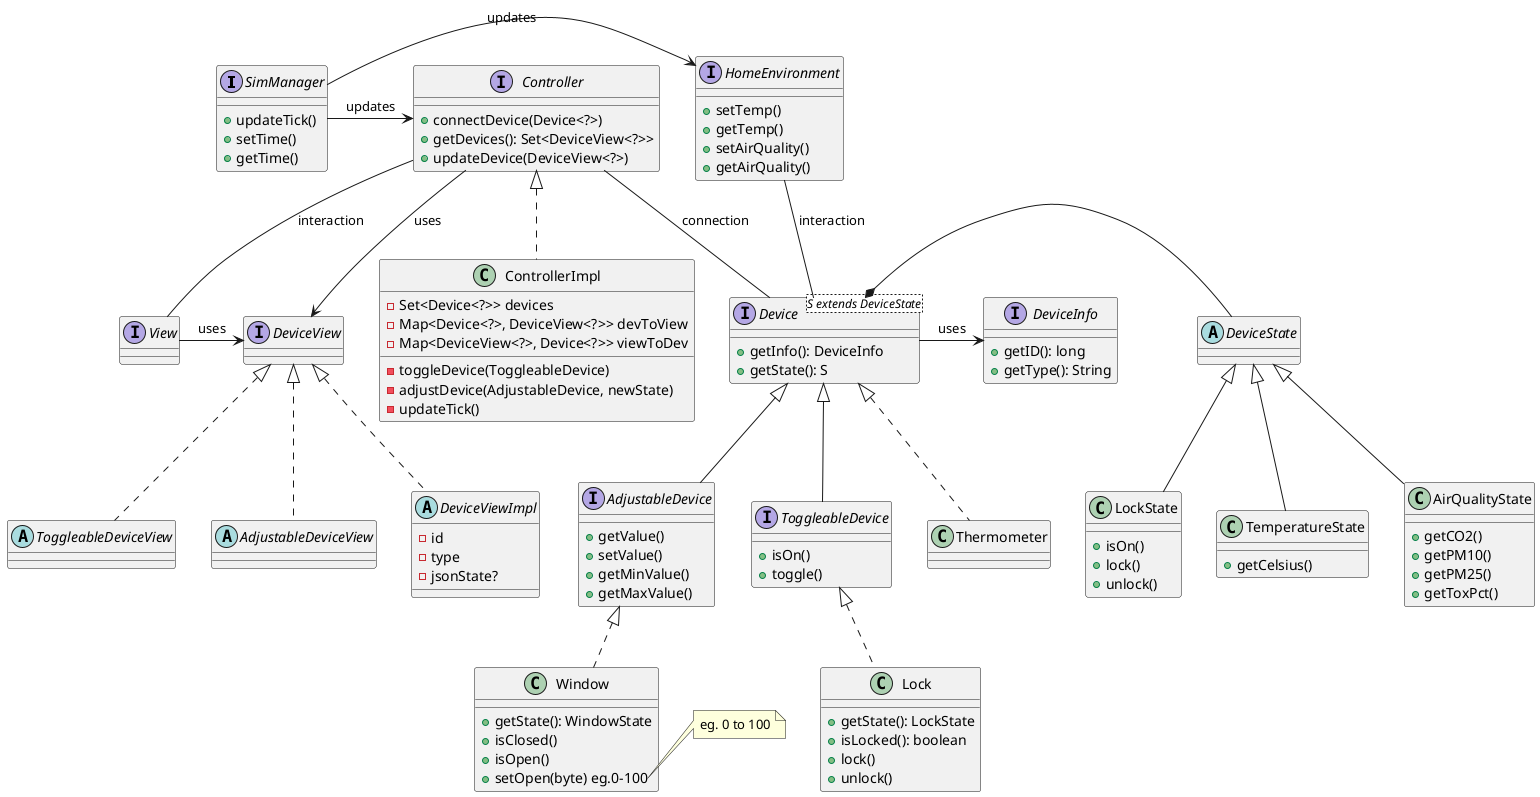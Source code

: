 @startuml

/' MODEL '/

interface SimManager {
	+ updateTick()
	+ setTime()
	+ getTime()
}

interface Controller {
	+ connectDevice(Device<?>)
	+ getDevices(): Set<DeviceView<?>>
	+ updateDevice(DeviceView<?>)
}

class ControllerImpl implements Controller {
	- Set<Device<?>> devices
	- Map<Device<?>, DeviceView<?>> devToView
	- Map<DeviceView<?>, Device<?>> viewToDev
	- toggleDevice(ToggleableDevice)
	- adjustDevice(AdjustableDevice, newState)
	- updateTick()
}

interface Device<S extends DeviceState> {
	+ getInfo(): DeviceInfo
	+ getState(): S
}

interface ToggleableDevice implements Device {
	+ isOn()
	+ toggle()
}

interface AdjustableDevice implements Device {
	+ getValue()
	+ setValue()
	+ getMinValue()
	+ getMaxValue()
}

interface DeviceInfo {
	+ getID(): long
	+ getType(): String
}

abstract class DeviceState {}

class LockState extends DeviceState {
	+ isOn()
	+ lock()
	+ unlock()
}

class TemperatureState extends DeviceState {
	+ getCelsius()
}

class AirQualityState extends DeviceState {
	+ getCO2()
	+ getPM10()
	+ getPM25()
	+ getToxPct()
}

class Lock implements ToggleableDevice {
	+ getState(): LockState
	+ isLocked(): boolean
	+ lock()
	+ unlock()
}

class Thermometer implements Device {}

class Window implements AdjustableDevice {
	+ getState(): WindowState
	+ isClosed()
	+ isOpen()
	+ setOpen(byte) eg.0-100
}
note right of Window::setOpen
eg. 0 to 100
end note

/' VIEW '/

interface DeviceView {

}

abstract class ToggleableDeviceView implements DeviceView {}
abstract class AdjustableDeviceView implements DeviceView {}

abstract class DeviceViewImpl implements DeviceView {
	- id
	- type
	- jsonState?
}

interface View {}

/' LINKS '/

SimManager -> Controller: updates
SimManager -> HomeEnvironment: updates

Controller -- Device: connection
Device -> DeviceInfo: uses
Controller -> DeviceView: uses
Controller -- View: interaction
View -> DeviceView: uses

'LockState -* Device
'TempState -* Device
'AirQualityState -* Device
DeviceState -* Device

interface HomeEnvironment {
	+ setTemp()
	+ getTemp()
	+ setAirQuality()
	+ getAirQuality()
}

HomeEnvironment -- Device: interaction

@enduml

